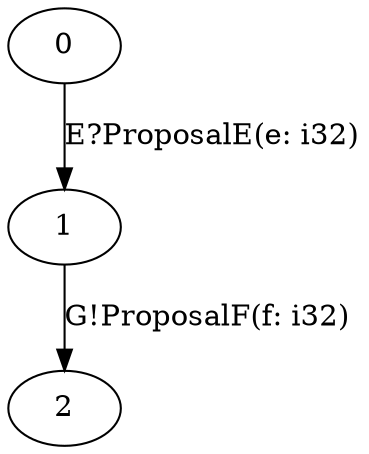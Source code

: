 digraph F {
  0;
  1;
  2;
  
  
  0 -> 1 [label="E?ProposalE(e: i32)", ];
  1 -> 2 [label="G!ProposalF(f: i32)", ];
  
  }
